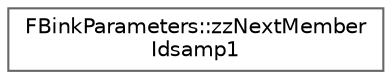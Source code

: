 digraph "Graphical Class Hierarchy"
{
 // INTERACTIVE_SVG=YES
 // LATEX_PDF_SIZE
  bgcolor="transparent";
  edge [fontname=Helvetica,fontsize=10,labelfontname=Helvetica,labelfontsize=10];
  node [fontname=Helvetica,fontsize=10,shape=box,height=0.2,width=0.4];
  rankdir="LR";
  Node0 [id="Node000000",label="FBinkParameters::zzNextMember\lIdsamp1",height=0.2,width=0.4,color="grey40", fillcolor="white", style="filled",URL="$db/de9/structFBinkParameters_1_1zzNextMemberIdsamp1.html",tooltip=" "];
}
